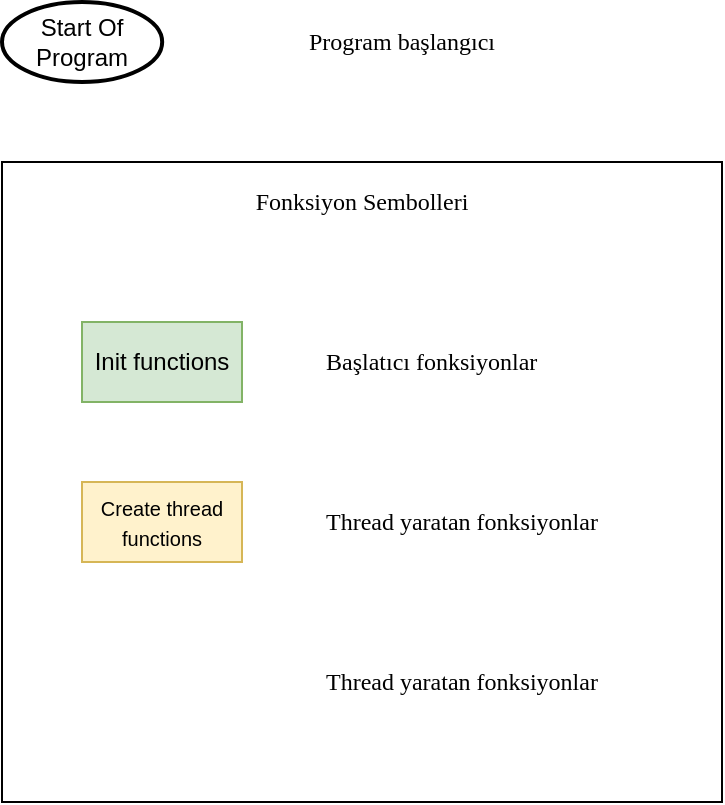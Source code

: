 <mxfile version="22.1.16" type="github">
  <diagram name="Page-1" id="e9KVWNwdquVDA6yy_A7A">
    <mxGraphModel dx="498" dy="482" grid="1" gridSize="10" guides="1" tooltips="1" connect="1" arrows="1" fold="1" page="1" pageScale="1" pageWidth="850" pageHeight="1100" math="0" shadow="0">
      <root>
        <mxCell id="0" />
        <mxCell id="1" parent="0" />
        <mxCell id="tO7G1e2xOlgmxQVlNfmW-5" value="" style="rounded=0;whiteSpace=wrap;html=1;fillColor=none;" vertex="1" parent="1">
          <mxGeometry x="40" y="120" width="360" height="320" as="geometry" />
        </mxCell>
        <mxCell id="tO7G1e2xOlgmxQVlNfmW-1" value="Start Of Program" style="strokeWidth=2;html=1;shape=mxgraph.flowchart.start_1;whiteSpace=wrap;" vertex="1" parent="1">
          <mxGeometry x="40" y="40" width="80.09" height="40" as="geometry" />
        </mxCell>
        <mxCell id="tO7G1e2xOlgmxQVlNfmW-2" value="&lt;font face=&quot;Times New Roman&quot;&gt;Program başlangıcı&lt;/font&gt;" style="text;html=1;strokeColor=none;fillColor=none;align=center;verticalAlign=middle;whiteSpace=wrap;rounded=0;" vertex="1" parent="1">
          <mxGeometry x="160" y="40" width="160" height="40" as="geometry" />
        </mxCell>
        <mxCell id="tO7G1e2xOlgmxQVlNfmW-3" value="Init functions" style="rounded=0;whiteSpace=wrap;html=1;fillColor=#d5e8d4;strokeColor=#82b366;" vertex="1" parent="1">
          <mxGeometry x="80" y="200" width="80" height="40" as="geometry" />
        </mxCell>
        <mxCell id="tO7G1e2xOlgmxQVlNfmW-4" value="&lt;font face=&quot;Times New Roman&quot;&gt;Fonksiyon Sembolleri&lt;/font&gt;" style="text;html=1;strokeColor=none;fillColor=none;align=center;verticalAlign=middle;whiteSpace=wrap;rounded=0;" vertex="1" parent="1">
          <mxGeometry x="40" y="120" width="360" height="40" as="geometry" />
        </mxCell>
        <mxCell id="tO7G1e2xOlgmxQVlNfmW-6" value="&lt;font face=&quot;Times New Roman&quot;&gt;Başlatıcı fonksiyonlar&lt;/font&gt;" style="text;html=1;strokeColor=none;fillColor=none;align=left;verticalAlign=middle;whiteSpace=wrap;rounded=0;" vertex="1" parent="1">
          <mxGeometry x="200" y="200" width="160" height="40" as="geometry" />
        </mxCell>
        <mxCell id="tO7G1e2xOlgmxQVlNfmW-7" value="&lt;font style=&quot;font-size: 10px;&quot;&gt;Create thread functions&lt;/font&gt;" style="rounded=0;whiteSpace=wrap;html=1;fillColor=#fff2cc;strokeColor=#d6b656;" vertex="1" parent="1">
          <mxGeometry x="80" y="280" width="80" height="40" as="geometry" />
        </mxCell>
        <mxCell id="tO7G1e2xOlgmxQVlNfmW-8" value="&lt;font face=&quot;Times New Roman&quot;&gt;Thread yaratan fonksiyonlar&lt;/font&gt;" style="text;html=1;strokeColor=none;fillColor=none;align=left;verticalAlign=middle;whiteSpace=wrap;rounded=0;" vertex="1" parent="1">
          <mxGeometry x="200" y="280" width="160" height="40" as="geometry" />
        </mxCell>
        <mxCell id="tO7G1e2xOlgmxQVlNfmW-9" value="&lt;font face=&quot;Times New Roman&quot;&gt;Thread yaratan fonksiyonlar&lt;/font&gt;" style="text;html=1;strokeColor=none;fillColor=none;align=left;verticalAlign=middle;whiteSpace=wrap;rounded=0;" vertex="1" parent="1">
          <mxGeometry x="200" y="360" width="160" height="40" as="geometry" />
        </mxCell>
      </root>
    </mxGraphModel>
  </diagram>
</mxfile>
